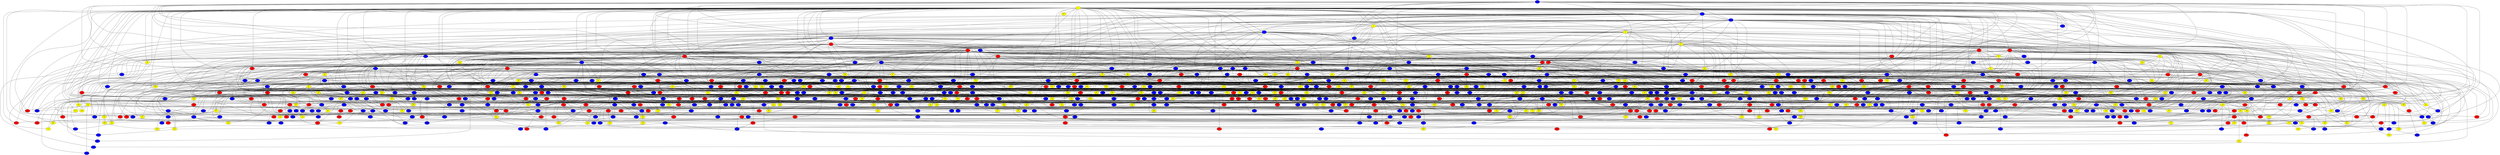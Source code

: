 graph {
0 [style = filled fillcolor = blue];
1 [style = filled fillcolor = yellow];
2 [style = filled fillcolor = blue];
3 [style = filled fillcolor = blue];
4 [style = filled fillcolor = yellow];
5 [style = filled fillcolor = blue];
6 [style = filled fillcolor = yellow];
7 [style = filled fillcolor = blue];
8 [style = filled fillcolor = blue];
9 [style = filled fillcolor = blue];
10 [style = filled fillcolor = blue];
11 [style = filled fillcolor = yellow];
12 [style = filled fillcolor = red];
13 [style = filled fillcolor = blue];
14 [style = filled fillcolor = yellow];
15 [style = filled fillcolor = blue];
16 [style = filled fillcolor = red];
17 [style = filled fillcolor = red];
18 [style = filled fillcolor = blue];
19 [style = filled fillcolor = yellow];
20 [style = filled fillcolor = yellow];
21 [style = filled fillcolor = red];
22 [style = filled fillcolor = red];
23 [style = filled fillcolor = yellow];
24 [style = filled fillcolor = blue];
25 [style = filled fillcolor = red];
26 [style = filled fillcolor = blue];
27 [style = filled fillcolor = blue];
28 [style = filled fillcolor = blue];
29 [style = filled fillcolor = yellow];
30 [style = filled fillcolor = blue];
31 [style = filled fillcolor = red];
32 [style = filled fillcolor = blue];
33 [style = filled fillcolor = red];
34 [style = filled fillcolor = blue];
35 [style = filled fillcolor = blue];
36 [style = filled fillcolor = blue];
37 [style = filled fillcolor = blue];
38 [style = filled fillcolor = blue];
39 [style = filled fillcolor = yellow];
40 [style = filled fillcolor = red];
41 [style = filled fillcolor = yellow];
42 [style = filled fillcolor = blue];
43 [style = filled fillcolor = blue];
44 [style = filled fillcolor = blue];
45 [style = filled fillcolor = blue];
46 [style = filled fillcolor = blue];
47 [style = filled fillcolor = blue];
48 [style = filled fillcolor = yellow];
49 [style = filled fillcolor = yellow];
50 [style = filled fillcolor = blue];
51 [style = filled fillcolor = yellow];
52 [style = filled fillcolor = blue];
53 [style = filled fillcolor = red];
54 [style = filled fillcolor = blue];
55 [style = filled fillcolor = red];
56 [style = filled fillcolor = blue];
57 [style = filled fillcolor = red];
58 [style = filled fillcolor = yellow];
59 [style = filled fillcolor = blue];
60 [style = filled fillcolor = blue];
61 [style = filled fillcolor = yellow];
62 [style = filled fillcolor = red];
63 [style = filled fillcolor = yellow];
64 [style = filled fillcolor = yellow];
65 [style = filled fillcolor = blue];
66 [style = filled fillcolor = red];
67 [style = filled fillcolor = red];
68 [style = filled fillcolor = blue];
69 [style = filled fillcolor = red];
70 [style = filled fillcolor = blue];
71 [style = filled fillcolor = yellow];
72 [style = filled fillcolor = red];
73 [style = filled fillcolor = red];
74 [style = filled fillcolor = yellow];
75 [style = filled fillcolor = blue];
76 [style = filled fillcolor = blue];
77 [style = filled fillcolor = yellow];
78 [style = filled fillcolor = blue];
79 [style = filled fillcolor = red];
80 [style = filled fillcolor = red];
81 [style = filled fillcolor = yellow];
82 [style = filled fillcolor = blue];
83 [style = filled fillcolor = yellow];
84 [style = filled fillcolor = blue];
85 [style = filled fillcolor = red];
86 [style = filled fillcolor = blue];
87 [style = filled fillcolor = blue];
88 [style = filled fillcolor = yellow];
89 [style = filled fillcolor = yellow];
90 [style = filled fillcolor = yellow];
91 [style = filled fillcolor = blue];
92 [style = filled fillcolor = blue];
93 [style = filled fillcolor = red];
94 [style = filled fillcolor = blue];
95 [style = filled fillcolor = red];
96 [style = filled fillcolor = blue];
97 [style = filled fillcolor = red];
98 [style = filled fillcolor = yellow];
99 [style = filled fillcolor = yellow];
100 [style = filled fillcolor = blue];
101 [style = filled fillcolor = yellow];
102 [style = filled fillcolor = red];
103 [style = filled fillcolor = red];
104 [style = filled fillcolor = blue];
105 [style = filled fillcolor = yellow];
106 [style = filled fillcolor = blue];
107 [style = filled fillcolor = red];
108 [style = filled fillcolor = red];
109 [style = filled fillcolor = red];
110 [style = filled fillcolor = yellow];
111 [style = filled fillcolor = yellow];
112 [style = filled fillcolor = red];
113 [style = filled fillcolor = blue];
114 [style = filled fillcolor = red];
115 [style = filled fillcolor = yellow];
116 [style = filled fillcolor = yellow];
117 [style = filled fillcolor = red];
118 [style = filled fillcolor = yellow];
119 [style = filled fillcolor = red];
120 [style = filled fillcolor = red];
121 [style = filled fillcolor = blue];
122 [style = filled fillcolor = red];
123 [style = filled fillcolor = blue];
124 [style = filled fillcolor = blue];
125 [style = filled fillcolor = yellow];
126 [style = filled fillcolor = blue];
127 [style = filled fillcolor = blue];
128 [style = filled fillcolor = red];
129 [style = filled fillcolor = yellow];
130 [style = filled fillcolor = blue];
131 [style = filled fillcolor = yellow];
132 [style = filled fillcolor = blue];
133 [style = filled fillcolor = blue];
134 [style = filled fillcolor = red];
135 [style = filled fillcolor = blue];
136 [style = filled fillcolor = blue];
137 [style = filled fillcolor = blue];
138 [style = filled fillcolor = blue];
139 [style = filled fillcolor = blue];
140 [style = filled fillcolor = blue];
141 [style = filled fillcolor = blue];
142 [style = filled fillcolor = blue];
143 [style = filled fillcolor = blue];
144 [style = filled fillcolor = blue];
145 [style = filled fillcolor = red];
146 [style = filled fillcolor = red];
147 [style = filled fillcolor = blue];
148 [style = filled fillcolor = yellow];
149 [style = filled fillcolor = blue];
150 [style = filled fillcolor = red];
151 [style = filled fillcolor = yellow];
152 [style = filled fillcolor = yellow];
153 [style = filled fillcolor = red];
154 [style = filled fillcolor = blue];
155 [style = filled fillcolor = red];
156 [style = filled fillcolor = yellow];
157 [style = filled fillcolor = yellow];
158 [style = filled fillcolor = blue];
159 [style = filled fillcolor = blue];
160 [style = filled fillcolor = yellow];
161 [style = filled fillcolor = blue];
162 [style = filled fillcolor = yellow];
163 [style = filled fillcolor = blue];
164 [style = filled fillcolor = blue];
165 [style = filled fillcolor = blue];
166 [style = filled fillcolor = red];
167 [style = filled fillcolor = red];
168 [style = filled fillcolor = yellow];
169 [style = filled fillcolor = blue];
170 [style = filled fillcolor = yellow];
171 [style = filled fillcolor = red];
172 [style = filled fillcolor = red];
173 [style = filled fillcolor = red];
174 [style = filled fillcolor = yellow];
175 [style = filled fillcolor = yellow];
176 [style = filled fillcolor = red];
177 [style = filled fillcolor = blue];
178 [style = filled fillcolor = blue];
179 [style = filled fillcolor = red];
180 [style = filled fillcolor = yellow];
181 [style = filled fillcolor = blue];
182 [style = filled fillcolor = yellow];
183 [style = filled fillcolor = blue];
184 [style = filled fillcolor = blue];
185 [style = filled fillcolor = blue];
186 [style = filled fillcolor = blue];
187 [style = filled fillcolor = blue];
188 [style = filled fillcolor = blue];
189 [style = filled fillcolor = blue];
190 [style = filled fillcolor = red];
191 [style = filled fillcolor = yellow];
192 [style = filled fillcolor = yellow];
193 [style = filled fillcolor = red];
194 [style = filled fillcolor = red];
195 [style = filled fillcolor = yellow];
196 [style = filled fillcolor = blue];
197 [style = filled fillcolor = red];
198 [style = filled fillcolor = blue];
199 [style = filled fillcolor = blue];
200 [style = filled fillcolor = blue];
201 [style = filled fillcolor = red];
202 [style = filled fillcolor = blue];
203 [style = filled fillcolor = red];
204 [style = filled fillcolor = yellow];
205 [style = filled fillcolor = blue];
206 [style = filled fillcolor = red];
207 [style = filled fillcolor = blue];
208 [style = filled fillcolor = red];
209 [style = filled fillcolor = blue];
210 [style = filled fillcolor = red];
211 [style = filled fillcolor = blue];
212 [style = filled fillcolor = red];
213 [style = filled fillcolor = blue];
214 [style = filled fillcolor = yellow];
215 [style = filled fillcolor = red];
216 [style = filled fillcolor = blue];
217 [style = filled fillcolor = red];
218 [style = filled fillcolor = yellow];
219 [style = filled fillcolor = blue];
220 [style = filled fillcolor = yellow];
221 [style = filled fillcolor = blue];
222 [style = filled fillcolor = blue];
223 [style = filled fillcolor = blue];
224 [style = filled fillcolor = blue];
225 [style = filled fillcolor = yellow];
226 [style = filled fillcolor = blue];
227 [style = filled fillcolor = yellow];
228 [style = filled fillcolor = blue];
229 [style = filled fillcolor = yellow];
230 [style = filled fillcolor = blue];
231 [style = filled fillcolor = blue];
232 [style = filled fillcolor = blue];
233 [style = filled fillcolor = blue];
234 [style = filled fillcolor = blue];
235 [style = filled fillcolor = blue];
236 [style = filled fillcolor = yellow];
237 [style = filled fillcolor = yellow];
238 [style = filled fillcolor = blue];
239 [style = filled fillcolor = blue];
240 [style = filled fillcolor = yellow];
241 [style = filled fillcolor = blue];
242 [style = filled fillcolor = blue];
243 [style = filled fillcolor = yellow];
244 [style = filled fillcolor = blue];
245 [style = filled fillcolor = blue];
246 [style = filled fillcolor = blue];
247 [style = filled fillcolor = blue];
248 [style = filled fillcolor = red];
249 [style = filled fillcolor = blue];
250 [style = filled fillcolor = blue];
251 [style = filled fillcolor = yellow];
252 [style = filled fillcolor = yellow];
253 [style = filled fillcolor = red];
254 [style = filled fillcolor = blue];
255 [style = filled fillcolor = yellow];
256 [style = filled fillcolor = blue];
257 [style = filled fillcolor = blue];
258 [style = filled fillcolor = red];
259 [style = filled fillcolor = blue];
260 [style = filled fillcolor = yellow];
261 [style = filled fillcolor = blue];
262 [style = filled fillcolor = yellow];
263 [style = filled fillcolor = red];
264 [style = filled fillcolor = yellow];
265 [style = filled fillcolor = yellow];
266 [style = filled fillcolor = yellow];
267 [style = filled fillcolor = yellow];
268 [style = filled fillcolor = blue];
269 [style = filled fillcolor = blue];
270 [style = filled fillcolor = blue];
271 [style = filled fillcolor = yellow];
272 [style = filled fillcolor = yellow];
273 [style = filled fillcolor = blue];
274 [style = filled fillcolor = blue];
275 [style = filled fillcolor = yellow];
276 [style = filled fillcolor = red];
277 [style = filled fillcolor = blue];
278 [style = filled fillcolor = blue];
279 [style = filled fillcolor = blue];
280 [style = filled fillcolor = blue];
281 [style = filled fillcolor = yellow];
282 [style = filled fillcolor = yellow];
283 [style = filled fillcolor = blue];
284 [style = filled fillcolor = yellow];
285 [style = filled fillcolor = red];
286 [style = filled fillcolor = red];
287 [style = filled fillcolor = yellow];
288 [style = filled fillcolor = yellow];
289 [style = filled fillcolor = blue];
290 [style = filled fillcolor = red];
291 [style = filled fillcolor = yellow];
292 [style = filled fillcolor = blue];
293 [style = filled fillcolor = blue];
294 [style = filled fillcolor = red];
295 [style = filled fillcolor = red];
296 [style = filled fillcolor = yellow];
297 [style = filled fillcolor = yellow];
298 [style = filled fillcolor = red];
299 [style = filled fillcolor = red];
300 [style = filled fillcolor = blue];
301 [style = filled fillcolor = yellow];
302 [style = filled fillcolor = blue];
303 [style = filled fillcolor = yellow];
304 [style = filled fillcolor = yellow];
305 [style = filled fillcolor = blue];
306 [style = filled fillcolor = blue];
307 [style = filled fillcolor = blue];
308 [style = filled fillcolor = blue];
309 [style = filled fillcolor = red];
310 [style = filled fillcolor = blue];
311 [style = filled fillcolor = red];
312 [style = filled fillcolor = blue];
313 [style = filled fillcolor = blue];
314 [style = filled fillcolor = red];
315 [style = filled fillcolor = blue];
316 [style = filled fillcolor = blue];
317 [style = filled fillcolor = yellow];
318 [style = filled fillcolor = blue];
319 [style = filled fillcolor = red];
320 [style = filled fillcolor = blue];
321 [style = filled fillcolor = yellow];
322 [style = filled fillcolor = blue];
323 [style = filled fillcolor = blue];
324 [style = filled fillcolor = blue];
325 [style = filled fillcolor = yellow];
326 [style = filled fillcolor = yellow];
327 [style = filled fillcolor = blue];
328 [style = filled fillcolor = yellow];
329 [style = filled fillcolor = blue];
330 [style = filled fillcolor = blue];
331 [style = filled fillcolor = red];
332 [style = filled fillcolor = blue];
333 [style = filled fillcolor = blue];
334 [style = filled fillcolor = blue];
335 [style = filled fillcolor = blue];
336 [style = filled fillcolor = blue];
337 [style = filled fillcolor = blue];
338 [style = filled fillcolor = red];
339 [style = filled fillcolor = yellow];
340 [style = filled fillcolor = blue];
341 [style = filled fillcolor = yellow];
342 [style = filled fillcolor = blue];
343 [style = filled fillcolor = red];
344 [style = filled fillcolor = red];
345 [style = filled fillcolor = blue];
346 [style = filled fillcolor = yellow];
347 [style = filled fillcolor = red];
348 [style = filled fillcolor = red];
349 [style = filled fillcolor = red];
350 [style = filled fillcolor = blue];
351 [style = filled fillcolor = blue];
352 [style = filled fillcolor = blue];
353 [style = filled fillcolor = red];
354 [style = filled fillcolor = blue];
355 [style = filled fillcolor = red];
356 [style = filled fillcolor = blue];
357 [style = filled fillcolor = blue];
358 [style = filled fillcolor = red];
359 [style = filled fillcolor = yellow];
360 [style = filled fillcolor = blue];
361 [style = filled fillcolor = yellow];
362 [style = filled fillcolor = yellow];
363 [style = filled fillcolor = blue];
364 [style = filled fillcolor = yellow];
365 [style = filled fillcolor = blue];
366 [style = filled fillcolor = blue];
367 [style = filled fillcolor = blue];
368 [style = filled fillcolor = red];
369 [style = filled fillcolor = blue];
370 [style = filled fillcolor = blue];
371 [style = filled fillcolor = blue];
372 [style = filled fillcolor = yellow];
373 [style = filled fillcolor = red];
374 [style = filled fillcolor = blue];
375 [style = filled fillcolor = yellow];
376 [style = filled fillcolor = blue];
377 [style = filled fillcolor = blue];
378 [style = filled fillcolor = red];
379 [style = filled fillcolor = yellow];
380 [style = filled fillcolor = red];
381 [style = filled fillcolor = yellow];
382 [style = filled fillcolor = blue];
383 [style = filled fillcolor = red];
384 [style = filled fillcolor = yellow];
385 [style = filled fillcolor = blue];
386 [style = filled fillcolor = yellow];
387 [style = filled fillcolor = red];
388 [style = filled fillcolor = red];
389 [style = filled fillcolor = blue];
390 [style = filled fillcolor = yellow];
391 [style = filled fillcolor = red];
392 [style = filled fillcolor = blue];
393 [style = filled fillcolor = yellow];
394 [style = filled fillcolor = red];
395 [style = filled fillcolor = blue];
396 [style = filled fillcolor = red];
397 [style = filled fillcolor = blue];
398 [style = filled fillcolor = yellow];
399 [style = filled fillcolor = red];
400 [style = filled fillcolor = red];
401 [style = filled fillcolor = yellow];
402 [style = filled fillcolor = blue];
403 [style = filled fillcolor = yellow];
404 [style = filled fillcolor = red];
405 [style = filled fillcolor = blue];
406 [style = filled fillcolor = blue];
407 [style = filled fillcolor = yellow];
408 [style = filled fillcolor = blue];
409 [style = filled fillcolor = red];
410 [style = filled fillcolor = yellow];
411 [style = filled fillcolor = blue];
412 [style = filled fillcolor = red];
413 [style = filled fillcolor = blue];
414 [style = filled fillcolor = blue];
415 [style = filled fillcolor = yellow];
416 [style = filled fillcolor = red];
417 [style = filled fillcolor = blue];
418 [style = filled fillcolor = blue];
419 [style = filled fillcolor = blue];
420 [style = filled fillcolor = blue];
421 [style = filled fillcolor = yellow];
422 [style = filled fillcolor = blue];
423 [style = filled fillcolor = yellow];
424 [style = filled fillcolor = blue];
425 [style = filled fillcolor = yellow];
426 [style = filled fillcolor = blue];
427 [style = filled fillcolor = blue];
428 [style = filled fillcolor = red];
429 [style = filled fillcolor = yellow];
430 [style = filled fillcolor = blue];
431 [style = filled fillcolor = red];
432 [style = filled fillcolor = yellow];
433 [style = filled fillcolor = red];
434 [style = filled fillcolor = red];
435 [style = filled fillcolor = yellow];
436 [style = filled fillcolor = red];
437 [style = filled fillcolor = blue];
438 [style = filled fillcolor = red];
439 [style = filled fillcolor = yellow];
440 [style = filled fillcolor = blue];
441 [style = filled fillcolor = red];
442 [style = filled fillcolor = red];
443 [style = filled fillcolor = red];
444 [style = filled fillcolor = yellow];
445 [style = filled fillcolor = yellow];
446 [style = filled fillcolor = red];
447 [style = filled fillcolor = blue];
448 [style = filled fillcolor = blue];
449 [style = filled fillcolor = blue];
450 [style = filled fillcolor = blue];
451 [style = filled fillcolor = yellow];
452 [style = filled fillcolor = red];
453 [style = filled fillcolor = yellow];
454 [style = filled fillcolor = yellow];
455 [style = filled fillcolor = blue];
456 [style = filled fillcolor = blue];
457 [style = filled fillcolor = red];
458 [style = filled fillcolor = red];
459 [style = filled fillcolor = blue];
460 [style = filled fillcolor = yellow];
461 [style = filled fillcolor = red];
462 [style = filled fillcolor = red];
463 [style = filled fillcolor = yellow];
464 [style = filled fillcolor = red];
465 [style = filled fillcolor = blue];
466 [style = filled fillcolor = blue];
467 [style = filled fillcolor = red];
468 [style = filled fillcolor = blue];
469 [style = filled fillcolor = yellow];
470 [style = filled fillcolor = blue];
471 [style = filled fillcolor = red];
472 [style = filled fillcolor = blue];
473 [style = filled fillcolor = yellow];
474 [style = filled fillcolor = red];
475 [style = filled fillcolor = blue];
476 [style = filled fillcolor = red];
477 [style = filled fillcolor = red];
478 [style = filled fillcolor = blue];
479 [style = filled fillcolor = yellow];
480 [style = filled fillcolor = blue];
481 [style = filled fillcolor = blue];
482 [style = filled fillcolor = red];
483 [style = filled fillcolor = blue];
484 [style = filled fillcolor = yellow];
485 [style = filled fillcolor = blue];
486 [style = filled fillcolor = blue];
487 [style = filled fillcolor = yellow];
488 [style = filled fillcolor = blue];
489 [style = filled fillcolor = blue];
490 [style = filled fillcolor = blue];
491 [style = filled fillcolor = blue];
492 [style = filled fillcolor = blue];
493 [style = filled fillcolor = yellow];
494 [style = filled fillcolor = yellow];
495 [style = filled fillcolor = blue];
496 [style = filled fillcolor = blue];
497 [style = filled fillcolor = blue];
498 [style = filled fillcolor = red];
499 [style = filled fillcolor = blue];
500 [style = filled fillcolor = blue];
501 [style = filled fillcolor = yellow];
502 [style = filled fillcolor = blue];
503 [style = filled fillcolor = blue];
504 [style = filled fillcolor = yellow];
505 [style = filled fillcolor = red];
506 [style = filled fillcolor = blue];
507 [style = filled fillcolor = yellow];
508 [style = filled fillcolor = red];
509 [style = filled fillcolor = blue];
510 [style = filled fillcolor = yellow];
511 [style = filled fillcolor = blue];
512 [style = filled fillcolor = blue];
513 [style = filled fillcolor = blue];
514 [style = filled fillcolor = red];
515 [style = filled fillcolor = blue];
516 [style = filled fillcolor = red];
517 [style = filled fillcolor = yellow];
518 [style = filled fillcolor = blue];
519 [style = filled fillcolor = blue];
520 [style = filled fillcolor = yellow];
521 [style = filled fillcolor = blue];
522 [style = filled fillcolor = red];
523 [style = filled fillcolor = yellow];
524 [style = filled fillcolor = yellow];
525 [style = filled fillcolor = yellow];
526 [style = filled fillcolor = yellow];
527 [style = filled fillcolor = yellow];
528 [style = filled fillcolor = blue];
529 [style = filled fillcolor = red];
530 [style = filled fillcolor = blue];
531 [style = filled fillcolor = yellow];
532 [style = filled fillcolor = red];
533 [style = filled fillcolor = blue];
534 [style = filled fillcolor = red];
535 [style = filled fillcolor = yellow];
536 [style = filled fillcolor = yellow];
537 [style = filled fillcolor = red];
538 [style = filled fillcolor = red];
539 [style = filled fillcolor = blue];
540 [style = filled fillcolor = red];
541 [style = filled fillcolor = yellow];
542 [style = filled fillcolor = yellow];
543 [style = filled fillcolor = red];
544 [style = filled fillcolor = yellow];
545 [style = filled fillcolor = yellow];
546 [style = filled fillcolor = red];
547 [style = filled fillcolor = red];
548 [style = filled fillcolor = red];
549 [style = filled fillcolor = blue];
550 [style = filled fillcolor = red];
551 [style = filled fillcolor = blue];
552 [style = filled fillcolor = blue];
553 [style = filled fillcolor = blue];
554 [style = filled fillcolor = blue];
555 [style = filled fillcolor = yellow];
556 [style = filled fillcolor = red];
557 [style = filled fillcolor = yellow];
558 [style = filled fillcolor = yellow];
559 [style = filled fillcolor = yellow];
560 [style = filled fillcolor = red];
561 [style = filled fillcolor = blue];
562 [style = filled fillcolor = yellow];
563 [style = filled fillcolor = red];
564 [style = filled fillcolor = blue];
565 [style = filled fillcolor = yellow];
566 [style = filled fillcolor = yellow];
567 [style = filled fillcolor = red];
568 [style = filled fillcolor = blue];
569 [style = filled fillcolor = yellow];
570 [style = filled fillcolor = red];
571 [style = filled fillcolor = red];
572 [style = filled fillcolor = blue];
573 [style = filled fillcolor = red];
574 [style = filled fillcolor = blue];
575 [style = filled fillcolor = blue];
576 [style = filled fillcolor = yellow];
577 [style = filled fillcolor = yellow];
578 [style = filled fillcolor = blue];
579 [style = filled fillcolor = red];
580 [style = filled fillcolor = red];
581 [style = filled fillcolor = blue];
582 [style = filled fillcolor = blue];
583 [style = filled fillcolor = yellow];
584 [style = filled fillcolor = blue];
585 [style = filled fillcolor = blue];
586 [style = filled fillcolor = blue];
587 [style = filled fillcolor = blue];
588 [style = filled fillcolor = blue];
589 [style = filled fillcolor = blue];
590 [style = filled fillcolor = red];
591 [style = filled fillcolor = blue];
592 [style = filled fillcolor = blue];
593 [style = filled fillcolor = blue];
594 [style = filled fillcolor = yellow];
595 [style = filled fillcolor = red];
596 [style = filled fillcolor = blue];
597 [style = filled fillcolor = blue];
598 [style = filled fillcolor = red];
599 [style = filled fillcolor = blue];
600 [style = filled fillcolor = red];
601 [style = filled fillcolor = blue];
602 [style = filled fillcolor = blue];
603 [style = filled fillcolor = yellow];
604 [style = filled fillcolor = yellow];
605 [style = filled fillcolor = red];
606 [style = filled fillcolor = red];
607 [style = filled fillcolor = red];
608 [style = filled fillcolor = blue];
609 [style = filled fillcolor = blue];
610 [style = filled fillcolor = red];
611 [style = filled fillcolor = yellow];
612 [style = filled fillcolor = red];
613 [style = filled fillcolor = red];
614 [style = filled fillcolor = yellow];
615 [style = filled fillcolor = yellow];
616 [style = filled fillcolor = yellow];
617 [style = filled fillcolor = yellow];
618 [style = filled fillcolor = blue];
619 [style = filled fillcolor = yellow];
620 [style = filled fillcolor = blue];
621 [style = filled fillcolor = yellow];
622 [style = filled fillcolor = blue];
623 [style = filled fillcolor = red];
624 [style = filled fillcolor = red];
625 [style = filled fillcolor = yellow];
626 [style = filled fillcolor = blue];
627 [style = filled fillcolor = yellow];
628 [style = filled fillcolor = yellow];
629 [style = filled fillcolor = blue];
630 [style = filled fillcolor = yellow];
631 [style = filled fillcolor = blue];
632 [style = filled fillcolor = blue];
633 [style = filled fillcolor = blue];
634 [style = filled fillcolor = blue];
635 [style = filled fillcolor = yellow];
636 [style = filled fillcolor = blue];
637 [style = filled fillcolor = red];
638 [style = filled fillcolor = red];
639 [style = filled fillcolor = blue];
640 [style = filled fillcolor = red];
641 [style = filled fillcolor = red];
642 [style = filled fillcolor = blue];
643 [style = filled fillcolor = yellow];
644 [style = filled fillcolor = blue];
645 [style = filled fillcolor = blue];
646 [style = filled fillcolor = blue];
647 [style = filled fillcolor = yellow];
648 [style = filled fillcolor = red];
649 [style = filled fillcolor = red];
650 [style = filled fillcolor = yellow];
651 [style = filled fillcolor = blue];
652 [style = filled fillcolor = blue];
653 [style = filled fillcolor = yellow];
654 [style = filled fillcolor = blue];
655 [style = filled fillcolor = yellow];
656 [style = filled fillcolor = red];
657 [style = filled fillcolor = blue];
658 [style = filled fillcolor = red];
659 [style = filled fillcolor = yellow];
660 [style = filled fillcolor = yellow];
661 [style = filled fillcolor = red];
662 [style = filled fillcolor = red];
663 [style = filled fillcolor = yellow];
664 [style = filled fillcolor = yellow];
665 [style = filled fillcolor = blue];
666 [style = filled fillcolor = red];
667 [style = filled fillcolor = red];
668 [style = filled fillcolor = blue];
669 [style = filled fillcolor = blue];
670 [style = filled fillcolor = blue];
671 [style = filled fillcolor = yellow];
672 [style = filled fillcolor = blue];
673 [style = filled fillcolor = blue];
674 [style = filled fillcolor = blue];
675 [style = filled fillcolor = blue];
676 [style = filled fillcolor = blue];
677 [style = filled fillcolor = blue];
678 [style = filled fillcolor = blue];
679 [style = filled fillcolor = yellow];
680 [style = filled fillcolor = blue];
681 [style = filled fillcolor = yellow];
682 [style = filled fillcolor = red];
683 [style = filled fillcolor = blue];
684 [style = filled fillcolor = blue];
685 [style = filled fillcolor = red];
686 [style = filled fillcolor = red];
687 [style = filled fillcolor = blue];
688 [style = filled fillcolor = red];
689 [style = filled fillcolor = red];
690 [style = filled fillcolor = blue];
691 [style = filled fillcolor = red];
692 [style = filled fillcolor = blue];
693 [style = filled fillcolor = blue];
694 [style = filled fillcolor = blue];
695 [style = filled fillcolor = red];
696 [style = filled fillcolor = yellow];
697 [style = filled fillcolor = red];
698 [style = filled fillcolor = blue];
699 [style = filled fillcolor = yellow];
700 [style = filled fillcolor = yellow];
701 [style = filled fillcolor = blue];
702 [style = filled fillcolor = blue];
703 [style = filled fillcolor = red];
704 [style = filled fillcolor = blue];
705 [style = filled fillcolor = blue];
706 [style = filled fillcolor = red];
707 [style = filled fillcolor = red];
708 [style = filled fillcolor = yellow];
709 [style = filled fillcolor = red];
710 [style = filled fillcolor = red];
711 [style = filled fillcolor = blue];
712 [style = filled fillcolor = blue];
713 [style = filled fillcolor = yellow];
714 [style = filled fillcolor = blue];
715 [style = filled fillcolor = blue];
716 [style = filled fillcolor = blue];
717 [style = filled fillcolor = blue];
718 [style = filled fillcolor = blue];
719 [style = filled fillcolor = yellow];
720 [style = filled fillcolor = yellow];
721 [style = filled fillcolor = red];
722 [style = filled fillcolor = blue];
723 [style = filled fillcolor = yellow];
724 [style = filled fillcolor = yellow];
725 [style = filled fillcolor = blue];
726 [style = filled fillcolor = yellow];
727 [style = filled fillcolor = blue];
728 [style = filled fillcolor = blue];
729 [style = filled fillcolor = yellow];
730 [style = filled fillcolor = red];
731 [style = filled fillcolor = blue];
732 [style = filled fillcolor = yellow];
733 [style = filled fillcolor = yellow];
734 [style = filled fillcolor = blue];
735 [style = filled fillcolor = blue];
736 [style = filled fillcolor = blue];
737 [style = filled fillcolor = blue];
738 [style = filled fillcolor = red];
739 [style = filled fillcolor = blue];
740 [style = filled fillcolor = yellow];
741 [style = filled fillcolor = blue];
742 [style = filled fillcolor = red];
743 [style = filled fillcolor = red];
744 [style = filled fillcolor = blue];
745 [style = filled fillcolor = yellow];
746 [style = filled fillcolor = red];
747 [style = filled fillcolor = red];
748 [style = filled fillcolor = yellow];
749 [style = filled fillcolor = red];
750 [style = filled fillcolor = blue];
751 [style = filled fillcolor = blue];
752 [style = filled fillcolor = red];
753 [style = filled fillcolor = yellow];
754 [style = filled fillcolor = blue];
755 [style = filled fillcolor = blue];
756 [style = filled fillcolor = red];
757 [style = filled fillcolor = blue];
758 [style = filled fillcolor = yellow];
759 [style = filled fillcolor = yellow];
760 [style = filled fillcolor = blue];
761 [style = filled fillcolor = red];
762 [style = filled fillcolor = red];
763 [style = filled fillcolor = red];
764 [style = filled fillcolor = blue];
765 [style = filled fillcolor = yellow];
766 [style = filled fillcolor = yellow];
767 [style = filled fillcolor = yellow];
768 [style = filled fillcolor = blue];
769 [style = filled fillcolor = blue];
770 [style = filled fillcolor = blue];
771 [style = filled fillcolor = yellow];
772 [style = filled fillcolor = red];
773 [style = filled fillcolor = yellow];
774 [style = filled fillcolor = blue];
775 [style = filled fillcolor = yellow];
776 [style = filled fillcolor = blue];
777 [style = filled fillcolor = red];
778 [style = filled fillcolor = blue];
779 [style = filled fillcolor = yellow];
780 [style = filled fillcolor = blue];
781 [style = filled fillcolor = blue];
782 [style = filled fillcolor = red];
783 [style = filled fillcolor = red];
784 [style = filled fillcolor = blue];
785 [style = filled fillcolor = blue];
786 [style = filled fillcolor = red];
787 [style = filled fillcolor = yellow];
788 [style = filled fillcolor = blue];
789 [style = filled fillcolor = yellow];
790 [style = filled fillcolor = blue];
791 [style = filled fillcolor = red];
792 [style = filled fillcolor = yellow];
793 [style = filled fillcolor = red];
794 [style = filled fillcolor = blue];
795 [style = filled fillcolor = blue];
796 [style = filled fillcolor = blue];
797 [style = filled fillcolor = red];
798 [style = filled fillcolor = red];
799 [style = filled fillcolor = blue];
800 [style = filled fillcolor = blue];
801 [style = filled fillcolor = blue];
802 [style = filled fillcolor = blue];
803 [style = filled fillcolor = yellow];
804 [style = filled fillcolor = blue];
805 [style = filled fillcolor = blue];
806 [style = filled fillcolor = blue];
807 [style = filled fillcolor = yellow];
808 [style = filled fillcolor = red];
809 [style = filled fillcolor = yellow];
810 [style = filled fillcolor = yellow];
811 [style = filled fillcolor = blue];
812 [style = filled fillcolor = yellow];
813 [style = filled fillcolor = yellow];
814 [style = filled fillcolor = blue];
815 [style = filled fillcolor = blue];
816 [style = filled fillcolor = blue];
817 [style = filled fillcolor = yellow];
818 [style = filled fillcolor = blue];
819 [style = filled fillcolor = red];
820 [style = filled fillcolor = yellow];
821 [style = filled fillcolor = blue];
822 [style = filled fillcolor = red];
823 [style = filled fillcolor = red];
824 [style = filled fillcolor = red];
825 [style = filled fillcolor = blue];
826 [style = filled fillcolor = blue];
827 [style = filled fillcolor = red];
828 [style = filled fillcolor = blue];
829 [style = filled fillcolor = blue];
830 [style = filled fillcolor = blue];
831 [style = filled fillcolor = blue];
832 [style = filled fillcolor = blue];
833 [style = filled fillcolor = blue];
834 [style = filled fillcolor = blue];
835 [style = filled fillcolor = red];
836 [style = filled fillcolor = yellow];
837 [style = filled fillcolor = yellow];
838 [style = filled fillcolor = yellow];
839 [style = filled fillcolor = blue];
840 [style = filled fillcolor = blue];
841 [style = filled fillcolor = red];
842 [style = filled fillcolor = yellow];
843 [style = filled fillcolor = red];
844 [style = filled fillcolor = blue];
845 [style = filled fillcolor = blue];
846 [style = filled fillcolor = blue];
847 [style = filled fillcolor = blue];
848 [style = filled fillcolor = blue];
849 [style = filled fillcolor = yellow];
850 [style = filled fillcolor = blue];
0 -- 10;
0 -- 13;
0 -- 16;
0 -- 18;
0 -- 25;
0 -- 67;
0 -- 68;
0 -- 106;
0 -- 117;
0 -- 119;
0 -- 125;
0 -- 134;
0 -- 146;
0 -- 237;
0 -- 241;
0 -- 291;
0 -- 294;
0 -- 398;
0 -- 408;
0 -- 420;
0 -- 422;
0 -- 542;
0 -- 574;
0 -- 622;
0 -- 672;
0 -- 8;
0 -- 3;
0 -- 2;
0 -- 1;
0 -- 760;
1 -- 2;
1 -- 3;
1 -- 4;
1 -- 5;
1 -- 6;
1 -- 7;
1 -- 9;
1 -- 11;
1 -- 12;
1 -- 16;
1 -- 21;
1 -- 24;
1 -- 26;
1 -- 29;
1 -- 30;
1 -- 34;
1 -- 35;
1 -- 44;
1 -- 53;
1 -- 54;
1 -- 56;
1 -- 58;
1 -- 59;
1 -- 62;
1 -- 67;
1 -- 76;
1 -- 77;
1 -- 80;
1 -- 83;
1 -- 89;
1 -- 99;
1 -- 101;
1 -- 103;
1 -- 104;
1 -- 105;
1 -- 108;
1 -- 109;
1 -- 111;
1 -- 113;
1 -- 123;
1 -- 124;
1 -- 134;
1 -- 140;
1 -- 154;
1 -- 156;
1 -- 166;
1 -- 167;
1 -- 179;
1 -- 181;
1 -- 187;
1 -- 188;
1 -- 206;
1 -- 211;
1 -- 240;
1 -- 247;
1 -- 265;
1 -- 280;
1 -- 295;
1 -- 319;
1 -- 336;
1 -- 361;
1 -- 363;
1 -- 393;
1 -- 397;
1 -- 399;
1 -- 403;
1 -- 404;
1 -- 410;
1 -- 446;
1 -- 460;
1 -- 483;
1 -- 512;
1 -- 542;
1 -- 563;
1 -- 577;
1 -- 589;
1 -- 595;
1 -- 611;
1 -- 620;
1 -- 627;
1 -- 643;
1 -- 674;
1 -- 752;
1 -- 772;
1 -- 791;
1 -- 804;
2 -- 3;
2 -- 4;
2 -- 5;
2 -- 7;
2 -- 15;
2 -- 17;
2 -- 18;
2 -- 21;
2 -- 22;
2 -- 23;
2 -- 29;
2 -- 33;
2 -- 47;
2 -- 51;
2 -- 69;
2 -- 85;
2 -- 137;
2 -- 143;
2 -- 144;
2 -- 173;
2 -- 184;
2 -- 197;
2 -- 236;
2 -- 243;
2 -- 319;
2 -- 321;
2 -- 463;
2 -- 467;
2 -- 491;
2 -- 495;
2 -- 544;
2 -- 547;
2 -- 637;
2 -- 663;
2 -- 740;
2 -- 770;
2 -- 778;
2 -- 804;
3 -- 4;
3 -- 6;
3 -- 11;
3 -- 14;
3 -- 16;
3 -- 20;
3 -- 57;
3 -- 116;
3 -- 121;
3 -- 146;
3 -- 191;
3 -- 197;
3 -- 217;
3 -- 220;
3 -- 247;
3 -- 249;
3 -- 269;
3 -- 291;
3 -- 309;
3 -- 332;
3 -- 427;
3 -- 487;
3 -- 567;
3 -- 612;
3 -- 613;
3 -- 622;
3 -- 654;
3 -- 696;
3 -- 732;
3 -- 780;
3 -- 813;
4 -- 6;
4 -- 18;
4 -- 100;
4 -- 103;
4 -- 122;
4 -- 169;
4 -- 205;
4 -- 365;
4 -- 378;
4 -- 664;
4 -- 704;
4 -- 787;
5 -- 8;
5 -- 9;
5 -- 15;
5 -- 40;
5 -- 51;
5 -- 96;
5 -- 123;
5 -- 183;
5 -- 223;
5 -- 266;
5 -- 290;
5 -- 296;
5 -- 304;
5 -- 365;
5 -- 395;
5 -- 466;
5 -- 471;
5 -- 578;
5 -- 624;
5 -- 698;
5 -- 739;
5 -- 812;
6 -- 8;
6 -- 9;
6 -- 11;
6 -- 24;
6 -- 29;
6 -- 39;
6 -- 70;
6 -- 84;
6 -- 234;
6 -- 257;
6 -- 317;
6 -- 350;
6 -- 431;
6 -- 442;
6 -- 458;
6 -- 625;
6 -- 645;
6 -- 756;
6 -- 783;
7 -- 39;
7 -- 115;
7 -- 311;
7 -- 351;
7 -- 368;
7 -- 380;
7 -- 390;
7 -- 465;
7 -- 485;
7 -- 565;
7 -- 736;
7 -- 768;
7 -- 793;
8 -- 28;
8 -- 36;
8 -- 48;
8 -- 78;
8 -- 135;
8 -- 215;
8 -- 445;
8 -- 463;
8 -- 802;
8 -- 817;
9 -- 12;
9 -- 13;
9 -- 37;
9 -- 46;
9 -- 82;
9 -- 129;
9 -- 148;
9 -- 201;
9 -- 226;
9 -- 326;
9 -- 352;
9 -- 379;
9 -- 382;
9 -- 437;
9 -- 446;
9 -- 556;
9 -- 566;
9 -- 646;
9 -- 694;
9 -- 716;
9 -- 846;
10 -- 30;
10 -- 93;
10 -- 149;
10 -- 314;
10 -- 323;
10 -- 543;
10 -- 615;
10 -- 762;
11 -- 17;
11 -- 19;
11 -- 26;
11 -- 73;
11 -- 75;
11 -- 120;
11 -- 136;
11 -- 146;
11 -- 192;
11 -- 226;
11 -- 264;
11 -- 299;
11 -- 346;
11 -- 374;
11 -- 379;
11 -- 425;
11 -- 474;
11 -- 523;
11 -- 541;
11 -- 564;
11 -- 650;
11 -- 706;
11 -- 761;
11 -- 833;
12 -- 13;
12 -- 71;
12 -- 74;
12 -- 100;
12 -- 130;
12 -- 158;
12 -- 164;
12 -- 180;
12 -- 248;
12 -- 366;
12 -- 376;
12 -- 430;
12 -- 475;
12 -- 491;
12 -- 521;
12 -- 528;
12 -- 668;
12 -- 796;
12 -- 814;
13 -- 19;
13 -- 25;
13 -- 41;
13 -- 69;
13 -- 77;
13 -- 90;
13 -- 140;
13 -- 192;
13 -- 193;
13 -- 246;
13 -- 249;
13 -- 357;
13 -- 771;
13 -- 790;
13 -- 837;
14 -- 28;
14 -- 32;
14 -- 35;
14 -- 42;
14 -- 46;
14 -- 113;
14 -- 136;
14 -- 328;
14 -- 418;
14 -- 438;
14 -- 560;
14 -- 582;
14 -- 599;
14 -- 667;
14 -- 776;
15 -- 63;
15 -- 86;
15 -- 380;
15 -- 383;
15 -- 399;
15 -- 557;
15 -- 698;
15 -- 712;
16 -- 26;
16 -- 39;
16 -- 55;
16 -- 57;
16 -- 58;
16 -- 73;
16 -- 81;
16 -- 96;
16 -- 118;
16 -- 134;
16 -- 137;
16 -- 143;
16 -- 148;
16 -- 155;
16 -- 192;
16 -- 209;
16 -- 252;
16 -- 284;
16 -- 287;
16 -- 302;
16 -- 310;
16 -- 342;
16 -- 343;
16 -- 348;
16 -- 376;
16 -- 413;
16 -- 415;
16 -- 499;
16 -- 522;
16 -- 527;
16 -- 533;
16 -- 549;
16 -- 558;
16 -- 574;
16 -- 669;
16 -- 686;
16 -- 752;
16 -- 755;
16 -- 757;
16 -- 795;
16 -- 803;
16 -- 819;
16 -- 830;
16 -- 835;
16 -- 842;
17 -- 19;
17 -- 43;
17 -- 54;
17 -- 74;
17 -- 81;
17 -- 90;
17 -- 108;
17 -- 117;
17 -- 122;
17 -- 127;
17 -- 133;
17 -- 222;
17 -- 254;
17 -- 290;
17 -- 295;
17 -- 332;
17 -- 417;
17 -- 511;
17 -- 515;
17 -- 518;
17 -- 548;
17 -- 567;
17 -- 583;
17 -- 639;
17 -- 661;
17 -- 730;
17 -- 758;
18 -- 27;
18 -- 68;
18 -- 92;
19 -- 40;
19 -- 155;
19 -- 428;
19 -- 505;
19 -- 636;
19 -- 660;
19 -- 794;
19 -- 840;
20 -- 45;
20 -- 50;
20 -- 52;
20 -- 53;
20 -- 57;
20 -- 91;
20 -- 107;
20 -- 130;
20 -- 238;
20 -- 282;
20 -- 293;
20 -- 314;
20 -- 341;
20 -- 479;
20 -- 676;
20 -- 719;
20 -- 725;
21 -- 25;
21 -- 30;
21 -- 31;
21 -- 35;
21 -- 38;
21 -- 44;
21 -- 45;
21 -- 52;
21 -- 76;
21 -- 110;
21 -- 143;
21 -- 145;
21 -- 150;
21 -- 162;
21 -- 163;
21 -- 182;
21 -- 183;
21 -- 214;
21 -- 245;
21 -- 317;
21 -- 342;
21 -- 397;
21 -- 412;
21 -- 473;
21 -- 480;
21 -- 509;
21 -- 517;
21 -- 534;
21 -- 607;
21 -- 720;
21 -- 736;
21 -- 772;
21 -- 814;
21 -- 832;
21 -- 843;
22 -- 23;
22 -- 24;
22 -- 37;
22 -- 41;
22 -- 51;
22 -- 93;
22 -- 112;
22 -- 135;
22 -- 173;
22 -- 279;
22 -- 302;
22 -- 305;
22 -- 703;
22 -- 824;
22 -- 831;
23 -- 34;
23 -- 127;
23 -- 152;
23 -- 160;
23 -- 275;
23 -- 328;
23 -- 678;
23 -- 830;
24 -- 33;
24 -- 71;
24 -- 101;
24 -- 300;
24 -- 383;
24 -- 677;
25 -- 32;
25 -- 55;
25 -- 102;
25 -- 169;
25 -- 213;
25 -- 232;
25 -- 367;
25 -- 394;
25 -- 432;
25 -- 457;
25 -- 501;
25 -- 512;
25 -- 603;
25 -- 645;
26 -- 27;
26 -- 53;
26 -- 55;
26 -- 338;
26 -- 340;
26 -- 557;
27 -- 28;
27 -- 66;
27 -- 84;
27 -- 95;
27 -- 112;
27 -- 158;
27 -- 167;
27 -- 171;
27 -- 172;
27 -- 226;
27 -- 233;
27 -- 256;
27 -- 388;
27 -- 419;
27 -- 429;
27 -- 450;
27 -- 594;
27 -- 790;
27 -- 813;
28 -- 48;
28 -- 129;
28 -- 138;
28 -- 176;
28 -- 265;
28 -- 381;
28 -- 520;
28 -- 687;
28 -- 815;
29 -- 86;
29 -- 102;
29 -- 204;
29 -- 306;
29 -- 454;
29 -- 649;
29 -- 653;
29 -- 824;
30 -- 31;
30 -- 48;
30 -- 92;
30 -- 132;
30 -- 147;
30 -- 157;
30 -- 165;
30 -- 229;
30 -- 277;
30 -- 355;
30 -- 398;
30 -- 487;
30 -- 507;
30 -- 509;
30 -- 788;
30 -- 799;
30 -- 848;
31 -- 36;
31 -- 47;
31 -- 61;
31 -- 64;
31 -- 90;
31 -- 95;
31 -- 164;
31 -- 212;
31 -- 274;
31 -- 292;
31 -- 468;
31 -- 619;
31 -- 651;
31 -- 799;
31 -- 805;
32 -- 45;
32 -- 46;
32 -- 273;
32 -- 324;
33 -- 49;
33 -- 67;
33 -- 70;
33 -- 89;
33 -- 124;
33 -- 151;
33 -- 162;
33 -- 179;
33 -- 180;
33 -- 198;
33 -- 380;
33 -- 403;
33 -- 423;
33 -- 461;
33 -- 538;
33 -- 551;
33 -- 562;
33 -- 683;
33 -- 699;
34 -- 38;
34 -- 174;
34 -- 268;
34 -- 371;
34 -- 396;
34 -- 701;
34 -- 712;
35 -- 49;
35 -- 50;
35 -- 65;
35 -- 100;
35 -- 114;
35 -- 154;
35 -- 161;
35 -- 178;
35 -- 240;
35 -- 244;
35 -- 271;
35 -- 274;
35 -- 277;
35 -- 361;
35 -- 508;
35 -- 525;
35 -- 579;
35 -- 588;
35 -- 593;
35 -- 685;
35 -- 708;
35 -- 732;
35 -- 764;
35 -- 774;
35 -- 825;
35 -- 828;
36 -- 37;
36 -- 60;
36 -- 119;
36 -- 153;
36 -- 502;
37 -- 154;
37 -- 206;
37 -- 249;
37 -- 270;
37 -- 427;
37 -- 516;
37 -- 518;
37 -- 531;
37 -- 660;
38 -- 41;
38 -- 42;
38 -- 43;
38 -- 72;
38 -- 79;
38 -- 170;
38 -- 473;
38 -- 483;
38 -- 588;
38 -- 589;
38 -- 671;
39 -- 66;
39 -- 125;
39 -- 142;
39 -- 147;
39 -- 155;
39 -- 271;
39 -- 375;
39 -- 730;
39 -- 789;
39 -- 799;
39 -- 823;
40 -- 49;
40 -- 56;
40 -- 163;
40 -- 172;
40 -- 374;
40 -- 514;
40 -- 604;
41 -- 61;
41 -- 84;
41 -- 166;
41 -- 215;
41 -- 387;
42 -- 44;
42 -- 97;
42 -- 157;
42 -- 194;
42 -- 260;
42 -- 359;
42 -- 465;
42 -- 471;
42 -- 486;
42 -- 837;
43 -- 69;
43 -- 94;
43 -- 152;
43 -- 172;
43 -- 362;
43 -- 385;
43 -- 594;
43 -- 636;
43 -- 680;
43 -- 769;
45 -- 65;
45 -- 116;
45 -- 124;
45 -- 173;
45 -- 199;
45 -- 256;
45 -- 346;
45 -- 399;
45 -- 463;
45 -- 565;
45 -- 585;
45 -- 651;
45 -- 767;
45 -- 808;
46 -- 50;
46 -- 62;
46 -- 153;
46 -- 262;
46 -- 304;
46 -- 438;
47 -- 56;
47 -- 223;
47 -- 256;
47 -- 281;
47 -- 312;
47 -- 352;
47 -- 600;
47 -- 606;
47 -- 770;
48 -- 260;
48 -- 429;
48 -- 482;
48 -- 536;
48 -- 663;
48 -- 700;
48 -- 800;
49 -- 62;
49 -- 88;
49 -- 106;
49 -- 188;
49 -- 284;
49 -- 680;
49 -- 816;
49 -- 828;
50 -- 102;
50 -- 200;
50 -- 805;
51 -- 224;
51 -- 241;
51 -- 539;
51 -- 698;
51 -- 703;
51 -- 759;
52 -- 89;
52 -- 109;
52 -- 148;
52 -- 178;
52 -- 207;
52 -- 306;
52 -- 782;
53 -- 149;
53 -- 170;
53 -- 239;
53 -- 347;
53 -- 530;
53 -- 718;
53 -- 727;
53 -- 750;
54 -- 145;
54 -- 239;
54 -- 284;
54 -- 660;
55 -- 60;
55 -- 70;
55 -- 73;
55 -- 76;
55 -- 80;
55 -- 91;
55 -- 110;
55 -- 162;
55 -- 171;
55 -- 199;
55 -- 239;
55 -- 275;
55 -- 480;
55 -- 753;
55 -- 843;
56 -- 360;
57 -- 59;
57 -- 157;
57 -- 231;
57 -- 289;
57 -- 469;
57 -- 715;
58 -- 635;
59 -- 240;
59 -- 618;
60 -- 61;
60 -- 63;
60 -- 228;
60 -- 246;
60 -- 591;
61 -- 99;
61 -- 526;
61 -- 568;
61 -- 654;
62 -- 66;
62 -- 72;
62 -- 129;
62 -- 165;
62 -- 258;
62 -- 277;
62 -- 334;
62 -- 351;
63 -- 386;
63 -- 447;
63 -- 529;
64 -- 238;
64 -- 763;
65 -- 74;
65 -- 111;
65 -- 251;
65 -- 322;
65 -- 350;
65 -- 415;
65 -- 789;
66 -- 83;
66 -- 88;
66 -- 159;
66 -- 504;
66 -- 620;
67 -- 107;
67 -- 140;
67 -- 166;
67 -- 280;
67 -- 298;
67 -- 301;
67 -- 385;
67 -- 396;
67 -- 586;
68 -- 78;
68 -- 110;
68 -- 116;
68 -- 227;
68 -- 236;
68 -- 299;
68 -- 325;
68 -- 341;
68 -- 360;
68 -- 490;
68 -- 494;
68 -- 539;
68 -- 682;
68 -- 798;
68 -- 836;
69 -- 152;
69 -- 237;
69 -- 248;
69 -- 830;
70 -- 87;
70 -- 91;
70 -- 93;
70 -- 106;
70 -- 218;
70 -- 223;
70 -- 276;
70 -- 369;
70 -- 449;
70 -- 584;
70 -- 596;
70 -- 769;
71 -- 88;
71 -- 310;
71 -- 426;
71 -- 528;
71 -- 636;
71 -- 672;
71 -- 674;
71 -- 676;
71 -- 838;
72 -- 75;
72 -- 87;
72 -- 105;
72 -- 125;
72 -- 131;
72 -- 145;
72 -- 151;
72 -- 156;
72 -- 170;
72 -- 176;
72 -- 224;
72 -- 251;
72 -- 263;
72 -- 276;
72 -- 281;
72 -- 301;
72 -- 355;
72 -- 382;
72 -- 386;
72 -- 400;
72 -- 418;
72 -- 452;
72 -- 498;
72 -- 515;
72 -- 685;
72 -- 724;
72 -- 783;
72 -- 790;
73 -- 228;
73 -- 282;
73 -- 552;
73 -- 590;
74 -- 111;
74 -- 216;
74 -- 225;
74 -- 608;
75 -- 123;
75 -- 210;
75 -- 217;
75 -- 306;
75 -- 307;
75 -- 409;
75 -- 422;
75 -- 500;
75 -- 535;
75 -- 586;
75 -- 794;
76 -- 96;
76 -- 402;
76 -- 791;
77 -- 195;
77 -- 250;
77 -- 287;
77 -- 295;
77 -- 354;
77 -- 434;
77 -- 602;
78 -- 94;
78 -- 229;
78 -- 339;
78 -- 345;
78 -- 371;
78 -- 402;
78 -- 708;
79 -- 144;
79 -- 214;
79 -- 264;
79 -- 439;
79 -- 473;
79 -- 543;
79 -- 637;
79 -- 845;
80 -- 107;
80 -- 286;
80 -- 348;
80 -- 445;
80 -- 642;
80 -- 655;
80 -- 693;
80 -- 813;
81 -- 103;
81 -- 128;
81 -- 369;
81 -- 490;
81 -- 545;
81 -- 571;
82 -- 161;
82 -- 312;
82 -- 391;
82 -- 466;
82 -- 484;
82 -- 833;
83 -- 105;
84 -- 208;
84 -- 304;
84 -- 327;
84 -- 330;
84 -- 364;
84 -- 807;
85 -- 202;
85 -- 205;
85 -- 243;
85 -- 329;
85 -- 452;
85 -- 535;
85 -- 666;
85 -- 681;
85 -- 846;
86 -- 94;
86 -- 97;
86 -- 101;
86 -- 114;
86 -- 281;
86 -- 344;
86 -- 413;
86 -- 489;
86 -- 492;
86 -- 501;
86 -- 650;
86 -- 751;
86 -- 814;
87 -- 92;
87 -- 181;
87 -- 185;
87 -- 394;
87 -- 658;
88 -- 95;
88 -- 115;
88 -- 182;
88 -- 285;
88 -- 495;
88 -- 642;
88 -- 655;
89 -- 227;
89 -- 228;
89 -- 632;
90 -- 200;
90 -- 201;
90 -- 349;
91 -- 117;
91 -- 126;
91 -- 168;
91 -- 344;
91 -- 348;
91 -- 426;
91 -- 503;
91 -- 527;
91 -- 672;
91 -- 704;
91 -- 707;
91 -- 740;
91 -- 828;
92 -- 98;
92 -- 327;
92 -- 358;
92 -- 513;
92 -- 625;
92 -- 667;
92 -- 744;
93 -- 258;
93 -- 361;
93 -- 484;
93 -- 631;
93 -- 741;
93 -- 847;
94 -- 121;
94 -- 142;
94 -- 331;
94 -- 409;
94 -- 456;
94 -- 599;
95 -- 126;
95 -- 153;
95 -- 177;
95 -- 375;
95 -- 407;
95 -- 493;
95 -- 505;
95 -- 685;
96 -- 138;
96 -- 175;
97 -- 114;
97 -- 141;
97 -- 178;
97 -- 438;
97 -- 623;
98 -- 112;
98 -- 139;
98 -- 175;
98 -- 196;
98 -- 211;
98 -- 298;
98 -- 316;
98 -- 364;
98 -- 665;
99 -- 104;
99 -- 177;
99 -- 209;
99 -- 221;
99 -- 242;
99 -- 347;
99 -- 412;
100 -- 109;
100 -- 191;
100 -- 229;
100 -- 434;
100 -- 602;
102 -- 408;
102 -- 469;
102 -- 499;
102 -- 710;
103 -- 118;
103 -- 137;
103 -- 163;
103 -- 177;
103 -- 196;
103 -- 203;
103 -- 322;
103 -- 323;
103 -- 325;
103 -- 364;
103 -- 428;
103 -- 431;
103 -- 576;
103 -- 581;
103 -- 686;
104 -- 294;
104 -- 570;
104 -- 605;
104 -- 707;
104 -- 786;
105 -- 219;
105 -- 285;
105 -- 297;
105 -- 488;
105 -- 659;
105 -- 702;
106 -- 108;
106 -- 183;
106 -- 381;
106 -- 678;
106 -- 774;
106 -- 795;
107 -- 185;
107 -- 234;
107 -- 279;
107 -- 510;
107 -- 650;
107 -- 823;
108 -- 122;
108 -- 294;
108 -- 313;
108 -- 440;
108 -- 547;
108 -- 574;
108 -- 621;
108 -- 696;
109 -- 291;
109 -- 477;
110 -- 120;
110 -- 147;
110 -- 357;
111 -- 131;
111 -- 176;
111 -- 224;
111 -- 232;
111 -- 433;
111 -- 439;
111 -- 468;
111 -- 483;
111 -- 657;
111 -- 755;
112 -- 524;
112 -- 556;
113 -- 119;
113 -- 258;
113 -- 435;
113 -- 743;
113 -- 766;
114 -- 614;
114 -- 619;
114 -- 635;
114 -- 641;
114 -- 802;
115 -- 150;
115 -- 159;
115 -- 237;
115 -- 335;
115 -- 368;
115 -- 414;
115 -- 751;
116 -- 697;
116 -- 700;
117 -- 118;
117 -- 156;
117 -- 260;
117 -- 552;
117 -- 555;
117 -- 688;
118 -- 462;
118 -- 507;
118 -- 528;
118 -- 588;
118 -- 668;
118 -- 779;
119 -- 128;
119 -- 253;
119 -- 383;
119 -- 453;
119 -- 496;
119 -- 571;
119 -- 662;
119 -- 801;
119 -- 839;
120 -- 141;
120 -- 181;
120 -- 270;
120 -- 522;
121 -- 246;
121 -- 330;
121 -- 373;
121 -- 391;
121 -- 417;
121 -- 464;
121 -- 495;
121 -- 595;
121 -- 669;
122 -- 267;
122 -- 288;
122 -- 384;
122 -- 572;
122 -- 573;
122 -- 628;
122 -- 641;
122 -- 696;
122 -- 756;
123 -- 261;
123 -- 472;
123 -- 478;
123 -- 697;
123 -- 702;
123 -- 720;
124 -- 132;
124 -- 159;
124 -- 198;
124 -- 222;
124 -- 245;
124 -- 272;
124 -- 288;
124 -- 404;
125 -- 194;
126 -- 133;
126 -- 139;
126 -- 160;
126 -- 190;
126 -- 195;
126 -- 253;
126 -- 405;
126 -- 502;
126 -- 517;
126 -- 560;
126 -- 613;
126 -- 652;
126 -- 688;
127 -- 175;
127 -- 318;
127 -- 355;
127 -- 424;
127 -- 455;
127 -- 497;
127 -- 532;
127 -- 534;
127 -- 577;
127 -- 621;
127 -- 643;
128 -- 203;
128 -- 549;
128 -- 683;
128 -- 815;
129 -- 193;
129 -- 244;
129 -- 359;
129 -- 441;
129 -- 500;
129 -- 721;
129 -- 798;
130 -- 414;
131 -- 132;
132 -- 194;
132 -- 213;
132 -- 235;
132 -- 242;
132 -- 250;
132 -- 252;
132 -- 293;
132 -- 319;
132 -- 452;
132 -- 598;
132 -- 673;
132 -- 810;
133 -- 257;
133 -- 396;
133 -- 722;
133 -- 734;
133 -- 743;
134 -- 238;
134 -- 419;
134 -- 525;
135 -- 186;
135 -- 322;
135 -- 379;
135 -- 471;
135 -- 576;
135 -- 590;
135 -- 796;
137 -- 259;
137 -- 365;
137 -- 839;
138 -- 150;
139 -- 286;
139 -- 324;
139 -- 374;
139 -- 459;
139 -- 783;
140 -- 168;
140 -- 297;
140 -- 315;
140 -- 587;
140 -- 623;
141 -- 211;
141 -- 293;
141 -- 333;
141 -- 421;
142 -- 221;
143 -- 187;
143 -- 202;
143 -- 220;
143 -- 263;
143 -- 508;
145 -- 269;
145 -- 334;
145 -- 337;
145 -- 373;
145 -- 450;
146 -- 230;
146 -- 262;
146 -- 595;
146 -- 649;
146 -- 831;
147 -- 204;
147 -- 235;
147 -- 244;
147 -- 336;
148 -- 187;
148 -- 206;
149 -- 232;
149 -- 279;
149 -- 352;
149 -- 635;
151 -- 308;
151 -- 370;
151 -- 689;
152 -- 184;
152 -- 225;
152 -- 255;
152 -- 346;
152 -- 476;
152 -- 594;
154 -- 757;
155 -- 167;
155 -- 254;
155 -- 272;
155 -- 354;
155 -- 414;
155 -- 451;
155 -- 519;
155 -- 525;
155 -- 666;
155 -- 829;
156 -- 631;
156 -- 778;
157 -- 200;
157 -- 302;
157 -- 324;
157 -- 387;
157 -- 479;
157 -- 542;
157 -- 548;
157 -- 604;
157 -- 609;
157 -- 681;
158 -- 174;
158 -- 227;
158 -- 353;
158 -- 619;
158 -- 624;
159 -- 184;
159 -- 186;
159 -- 198;
159 -- 267;
159 -- 309;
159 -- 394;
159 -- 416;
159 -- 477;
159 -- 518;
159 -- 543;
159 -- 545;
159 -- 611;
160 -- 212;
160 -- 320;
160 -- 329;
160 -- 476;
160 -- 515;
160 -- 601;
160 -- 709;
160 -- 821;
161 -- 174;
161 -- 264;
161 -- 520;
161 -- 533;
161 -- 544;
161 -- 711;
161 -- 720;
161 -- 772;
161 -- 825;
162 -- 216;
162 -- 263;
162 -- 307;
162 -- 341;
162 -- 514;
162 -- 554;
162 -- 610;
162 -- 836;
163 -- 171;
163 -- 367;
163 -- 716;
164 -- 569;
165 -- 296;
165 -- 545;
165 -- 582;
166 -- 477;
167 -- 389;
167 -- 407;
167 -- 485;
168 -- 455;
169 -- 191;
169 -- 713;
170 -- 255;
170 -- 326;
170 -- 393;
170 -- 480;
171 -- 261;
171 -- 457;
171 -- 538;
171 -- 562;
171 -- 597;
172 -- 182;
172 -- 190;
172 -- 207;
172 -- 269;
172 -- 286;
172 -- 303;
172 -- 372;
172 -- 510;
172 -- 581;
172 -- 659;
172 -- 782;
173 -- 189;
173 -- 243;
173 -- 377;
173 -- 684;
173 -- 690;
174 -- 193;
174 -- 298;
174 -- 329;
174 -- 392;
174 -- 419;
174 -- 442;
174 -- 454;
174 -- 614;
174 -- 733;
174 -- 774;
174 -- 822;
175 -- 424;
175 -- 539;
175 -- 760;
176 -- 345;
177 -- 278;
177 -- 475;
177 -- 537;
177 -- 612;
177 -- 724;
178 -- 646;
179 -- 521;
179 -- 689;
179 -- 739;
180 -- 362;
180 -- 373;
180 -- 474;
180 -- 687;
181 -- 199;
181 -- 209;
181 -- 218;
181 -- 230;
181 -- 261;
181 -- 283;
181 -- 421;
181 -- 492;
181 -- 644;
182 -- 210;
182 -- 247;
182 -- 727;
182 -- 739;
183 -- 400;
184 -- 297;
184 -- 441;
185 -- 219;
185 -- 292;
188 -- 201;
188 -- 203;
188 -- 335;
188 -- 370;
188 -- 544;
188 -- 580;
188 -- 738;
188 -- 815;
189 -- 278;
189 -- 342;
189 -- 747;
190 -- 195;
190 -- 205;
190 -- 309;
190 -- 428;
190 -- 821;
191 -- 618;
192 -- 356;
193 -- 333;
193 -- 445;
193 -- 521;
193 -- 691;
194 -- 337;
194 -- 410;
194 -- 554;
195 -- 652;
196 -- 524;
196 -- 816;
197 -- 299;
197 -- 443;
197 -- 735;
198 -- 318;
198 -- 469;
199 -- 231;
200 -- 488;
200 -- 494;
200 -- 779;
201 -- 311;
201 -- 442;
203 -- 208;
203 -- 255;
204 -- 305;
204 -- 460;
204 -- 513;
204 -- 617;
205 -- 236;
205 -- 274;
205 -- 278;
205 -- 347;
205 -- 531;
205 -- 817;
205 -- 827;
206 -- 218;
206 -- 259;
206 -- 262;
206 -- 338;
206 -- 363;
206 -- 444;
206 -- 779;
206 -- 849;
207 -- 270;
207 -- 282;
207 -- 474;
207 -- 497;
207 -- 630;
207 -- 742;
207 -- 803;
207 -- 825;
208 -- 213;
208 -- 287;
208 -- 745;
209 -- 233;
209 -- 300;
209 -- 550;
209 -- 692;
210 -- 289;
210 -- 630;
210 -- 648;
211 -- 217;
211 -- 459;
211 -- 584;
212 -- 430;
212 -- 616;
212 -- 703;
213 -- 403;
213 -- 437;
213 -- 820;
214 -- 506;
215 -- 245;
215 -- 493;
215 -- 638;
216 -- 233;
216 -- 372;
216 -- 566;
216 -- 824;
217 -- 221;
217 -- 241;
217 -- 431;
217 -- 464;
218 -- 251;
218 -- 252;
218 -- 390;
218 -- 448;
218 -- 506;
218 -- 746;
218 -- 801;
218 -- 810;
219 -- 267;
222 -- 384;
222 -- 489;
223 -- 331;
223 -- 343;
223 -- 674;
223 -- 740;
223 -- 750;
223 -- 762;
224 -- 311;
224 -- 456;
224 -- 598;
224 -- 648;
224 -- 737;
225 -- 268;
225 -- 273;
226 -- 397;
226 -- 513;
226 -- 569;
226 -- 570;
226 -- 572;
226 -- 633;
226 -- 725;
226 -- 738;
226 -- 835;
226 -- 838;
227 -- 590;
228 -- 585;
228 -- 808;
229 -- 417;
229 -- 726;
229 -- 746;
232 -- 411;
232 -- 451;
232 -- 467;
232 -- 494;
232 -- 671;
233 -- 687;
234 -- 320;
234 -- 511;
234 -- 583;
234 -- 601;
235 -- 661;
235 -- 686;
236 -- 460;
237 -- 505;
237 -- 548;
238 -- 276;
238 -- 296;
238 -- 797;
239 -- 424;
239 -- 597;
239 -- 621;
240 -- 250;
240 -- 435;
240 -- 540;
240 -- 575;
240 -- 841;
241 -- 275;
241 -- 350;
241 -- 369;
241 -- 565;
241 -- 569;
241 -- 642;
241 -- 802;
242 -- 316;
242 -- 353;
242 -- 440;
242 -- 563;
242 -- 634;
242 -- 676;
242 -- 729;
243 -- 290;
243 -- 398;
243 -- 675;
243 -- 731;
243 -- 841;
244 -- 268;
244 -- 271;
244 -- 339;
244 -- 509;
245 -- 305;
245 -- 553;
245 -- 578;
246 -- 314;
246 -- 315;
246 -- 472;
246 -- 479;
246 -- 504;
246 -- 689;
247 -- 492;
248 -- 257;
248 -- 777;
249 -- 616;
249 -- 658;
250 -- 592;
250 -- 695;
250 -- 773;
251 -- 620;
254 -- 308;
254 -- 679;
254 -- 710;
255 -- 300;
256 -- 266;
256 -- 728;
256 -- 745;
256 -- 834;
257 -- 444;
257 -- 576;
258 -- 336;
258 -- 362;
258 -- 788;
259 -- 367;
259 -- 600;
259 -- 781;
260 -- 406;
260 -- 670;
261 -- 564;
262 -- 351;
262 -- 467;
262 -- 534;
262 -- 538;
262 -- 848;
267 -- 618;
268 -- 849;
269 -- 458;
269 -- 580;
269 -- 712;
270 -- 326;
270 -- 629;
271 -- 330;
271 -- 389;
271 -- 532;
271 -- 591;
271 -- 767;
272 -- 420;
272 -- 522;
273 -- 320;
273 -- 420;
273 -- 589;
274 -- 800;
275 -- 449;
275 -- 601;
275 -- 655;
275 -- 842;
276 -- 316;
276 -- 382;
276 -- 541;
276 -- 766;
277 -- 530;
277 -- 663;
277 -- 723;
278 -- 435;
278 -- 462;
282 -- 441;
283 -- 386;
283 -- 432;
283 -- 817;
284 -- 656;
284 -- 718;
285 -- 325;
285 -- 468;
285 -- 596;
285 -- 643;
285 -- 760;
287 -- 376;
287 -- 448;
287 -- 558;
287 -- 615;
287 -- 764;
287 -- 844;
288 -- 401;
288 -- 408;
288 -- 422;
288 -- 488;
288 -- 682;
289 -- 370;
289 -- 384;
289 -- 682;
289 -- 700;
290 -- 649;
291 -- 658;
292 -- 510;
292 -- 811;
293 -- 312;
293 -- 407;
293 -- 608;
294 -- 411;
294 -- 681;
294 -- 747;
294 -- 763;
296 -- 531;
298 -- 363;
298 -- 446;
298 -- 792;
299 -- 354;
299 -- 381;
299 -- 392;
299 -- 553;
299 -- 695;
301 -- 770;
302 -- 337;
302 -- 449;
302 -- 481;
302 -- 602;
302 -- 807;
305 -- 406;
306 -- 321;
306 -- 340;
306 -- 768;
308 -- 335;
308 -- 487;
308 -- 491;
308 -- 498;
308 -- 832;
310 -- 345;
310 -- 358;
311 -- 395;
312 -- 404;
312 -- 550;
312 -- 609;
312 -- 708;
312 -- 727;
316 -- 389;
316 -- 444;
316 -- 819;
317 -- 318;
317 -- 357;
317 -- 443;
317 -- 599;
317 -- 701;
319 -- 626;
319 -- 692;
319 -- 826;
320 -- 378;
320 -- 577;
320 -- 592;
320 -- 811;
321 -- 331;
321 -- 733;
321 -- 764;
321 -- 781;
321 -- 798;
322 -- 536;
322 -- 653;
322 -- 694;
323 -- 478;
323 -- 603;
326 -- 359;
326 -- 462;
326 -- 582;
326 -- 726;
327 -- 356;
327 -- 388;
327 -- 470;
329 -- 385;
329 -- 827;
331 -- 360;
332 -- 735;
332 -- 780;
334 -- 356;
334 -- 472;
335 -- 377;
335 -- 775;
336 -- 606;
336 -- 638;
336 -- 680;
337 -- 368;
337 -- 606;
337 -- 632;
337 -- 648;
337 -- 767;
337 -- 832;
339 -- 436;
340 -- 412;
342 -- 723;
345 -- 425;
345 -- 519;
345 -- 849;
347 -- 714;
348 -- 409;
348 -- 771;
349 -- 584;
350 -- 520;
350 -- 759;
352 -- 436;
352 -- 475;
353 -- 392;
353 -- 786;
356 -- 626;
356 -- 691;
358 -- 645;
359 -- 458;
360 -- 426;
361 -- 450;
361 -- 455;
361 -- 587;
365 -- 478;
365 -- 486;
366 -- 375;
366 -- 646;
366 -- 826;
367 -- 410;
367 -- 763;
369 -- 585;
369 -- 710;
370 -- 405;
370 -- 514;
370 -- 737;
371 -- 811;
372 -- 722;
373 -- 485;
373 -- 628;
373 -- 822;
374 -- 530;
374 -- 623;
374 -- 717;
375 -- 603;
375 -- 677;
375 -- 678;
380 -- 714;
381 -- 516;
382 -- 411;
382 -- 436;
383 -- 549;
383 -- 833;
384 -- 546;
384 -- 640;
385 -- 423;
386 -- 387;
387 -- 639;
388 -- 517;
388 -- 568;
389 -- 850;
391 -- 402;
391 -- 816;
392 -- 644;
392 -- 729;
394 -- 592;
394 -- 705;
394 -- 801;
395 -- 416;
397 -- 570;
398 -- 434;
398 -- 448;
399 -- 456;
399 -- 470;
401 -- 719;
402 -- 523;
402 -- 716;
404 -- 405;
404 -- 668;
404 -- 683;
404 -- 823;
405 -- 707;
407 -- 433;
407 -- 464;
407 -- 496;
407 -- 793;
410 -- 461;
413 -- 564;
414 -- 489;
415 -- 626;
415 -- 631;
416 -- 742;
416 -- 753;
418 -- 695;
419 -- 717;
419 -- 736;
420 -- 461;
420 -- 537;
420 -- 758;
422 -- 669;
424 -- 535;
424 -- 624;
424 -- 768;
425 -- 615;
426 -- 526;
426 -- 605;
429 -- 529;
429 -- 729;
431 -- 616;
431 -- 656;
431 -- 749;
434 -- 482;
434 -- 550;
439 -- 465;
439 -- 511;
439 -- 563;
439 -- 593;
439 -- 776;
439 -- 785;
440 -- 757;
444 -- 481;
444 -- 583;
447 -- 699;
447 -- 738;
448 -- 451;
448 -- 670;
448 -- 726;
449 -- 639;
449 -- 640;
449 -- 653;
450 -- 486;
451 -- 810;
452 -- 745;
453 -- 541;
453 -- 766;
457 -- 575;
458 -- 665;
460 -- 765;
464 -- 476;
464 -- 573;
464 -- 679;
464 -- 773;
465 -- 572;
465 -- 587;
465 -- 630;
465 -- 812;
466 -- 579;
467 -- 638;
469 -- 500;
470 -- 503;
472 -- 555;
472 -- 559;
474 -- 503;
474 -- 547;
474 -- 573;
474 -- 693;
475 -- 537;
475 -- 647;
477 -- 536;
477 -- 556;
479 -- 533;
479 -- 784;
480 -- 561;
480 -- 751;
481 -- 568;
481 -- 640;
481 -- 684;
481 -- 819;
482 -- 641;
483 -- 497;
486 -- 546;
486 -- 559;
486 -- 586;
488 -- 750;
489 -- 805;
490 -- 551;
491 -- 691;
491 -- 820;
492 -- 741;
493 -- 850;
496 -- 561;
496 -- 797;
500 -- 785;
502 -- 743;
503 -- 840;
504 -- 540;
505 -- 737;
505 -- 818;
507 -- 633;
507 -- 809;
508 -- 516;
508 -- 579;
508 -- 754;
510 -- 837;
519 -- 629;
520 -- 714;
521 -- 607;
521 -- 694;
523 -- 818;
524 -- 701;
525 -- 559;
525 -- 657;
533 -- 652;
535 -- 591;
536 -- 567;
537 -- 632;
537 -- 661;
537 -- 741;
538 -- 845;
540 -- 765;
546 -- 560;
547 -- 580;
547 -- 715;
549 -- 809;
549 -- 835;
550 -- 728;
552 -- 734;
554 -- 717;
556 -- 690;
556 -- 713;
562 -- 610;
565 -- 657;
567 -- 807;
569 -- 771;
571 -- 629;
572 -- 838;
574 -- 625;
575 -- 633;
575 -- 731;
576 -- 748;
577 -- 706;
577 -- 752;
578 -- 634;
580 -- 711;
581 -- 614;
583 -- 596;
584 -- 734;
586 -- 647;
587 -- 664;
587 -- 834;
588 -- 617;
589 -- 598;
590 -- 704;
591 -- 821;
593 -- 800;
597 -- 609;
597 -- 634;
599 -- 673;
599 -- 724;
601 -- 782;
603 -- 666;
612 -- 644;
612 -- 777;
614 -- 713;
614 -- 719;
614 -- 746;
620 -- 806;
623 -- 732;
625 -- 731;
626 -- 730;
628 -- 756;
630 -- 775;
631 -- 721;
632 -- 792;
634 -- 753;
640 -- 820;
643 -- 784;
643 -- 794;
645 -- 690;
645 -- 836;
647 -- 829;
650 -- 789;
652 -- 705;
656 -- 784;
659 -- 759;
665 -- 677;
665 -- 834;
668 -- 840;
670 -- 791;
670 -- 797;
671 -- 761;
671 -- 806;
673 -- 843;
676 -- 777;
678 -- 841;
679 -- 749;
683 -- 699;
688 -- 723;
688 -- 804;
693 -- 844;
702 -- 715;
704 -- 808;
706 -- 818;
714 -- 725;
721 -- 787;
725 -- 796;
729 -- 765;
738 -- 788;
747 -- 785;
753 -- 848;
769 -- 776;
774 -- 839;
796 -- 844;
806 -- 831;
}
